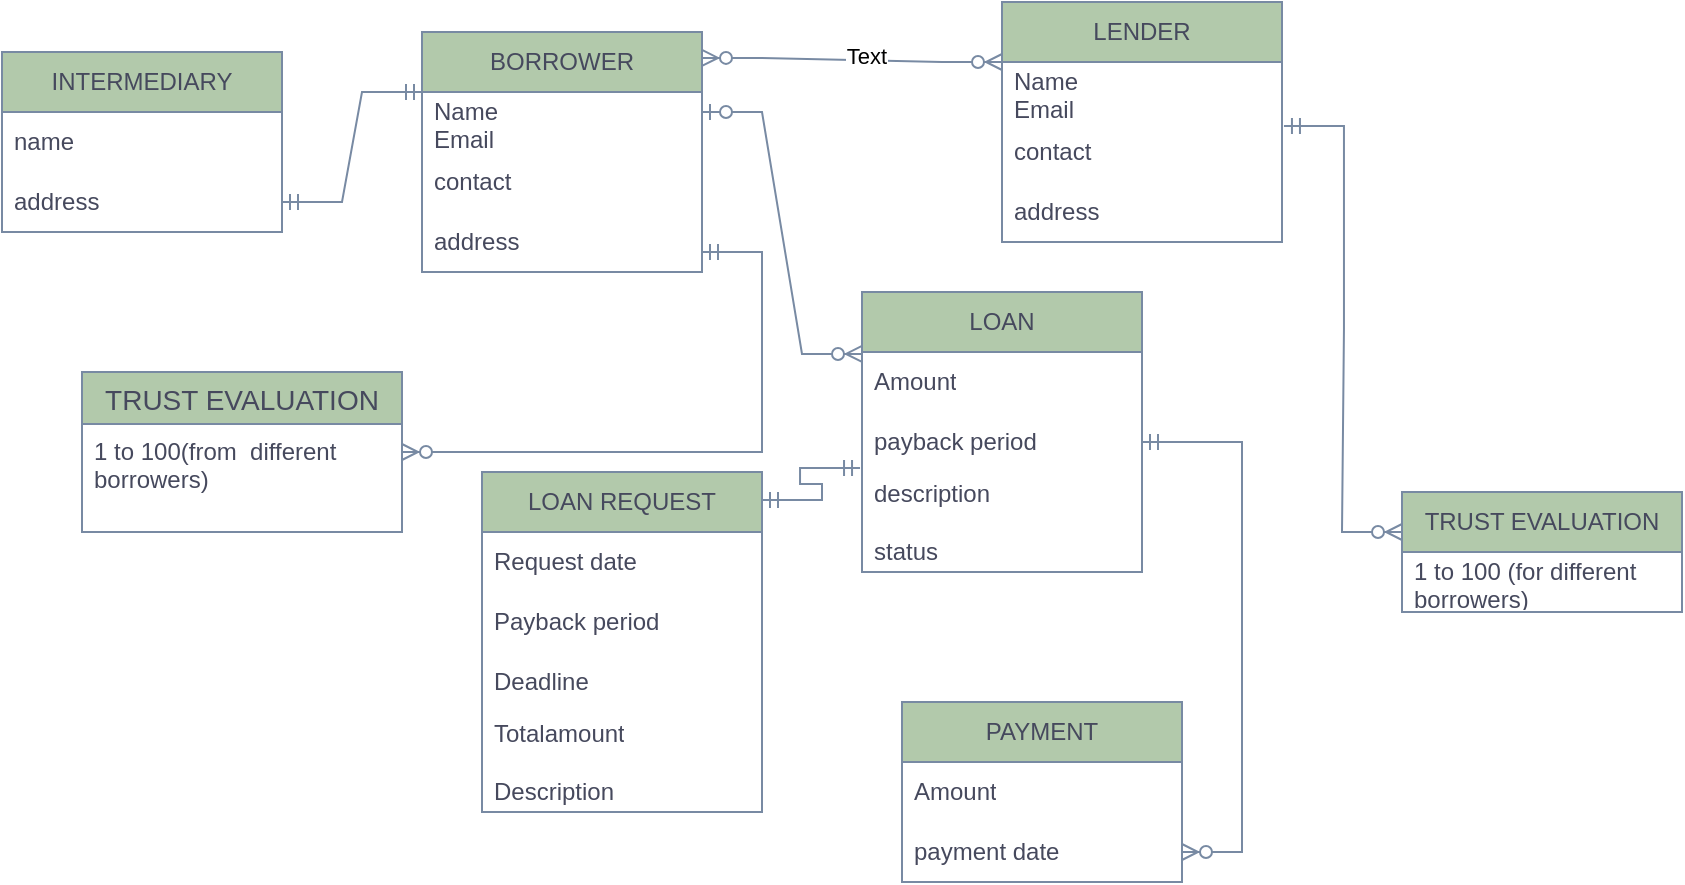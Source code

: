 <mxfile version="24.2.5" type="device">
  <diagram name="Page-1" id="6RLgo2dzrJijFMjTfPJx">
    <mxGraphModel dx="1714" dy="516" grid="1" gridSize="10" guides="1" tooltips="1" connect="1" arrows="1" fold="1" page="1" pageScale="1" pageWidth="850" pageHeight="1100" math="0" shadow="0">
      <root>
        <mxCell id="0" />
        <mxCell id="1" parent="0" />
        <mxCell id="Lgr2Lh1rhaSaIgezl0P1-1" value="BORROWER" style="swimlane;fontStyle=0;childLayout=stackLayout;horizontal=1;startSize=30;horizontalStack=0;resizeParent=1;resizeParentMax=0;resizeLast=0;collapsible=1;marginBottom=0;whiteSpace=wrap;html=1;labelBackgroundColor=none;fillColor=#B2C9AB;strokeColor=#788AA3;fontColor=#46495D;" parent="1" vertex="1">
          <mxGeometry x="120" y="30" width="140" height="120" as="geometry" />
        </mxCell>
        <mxCell id="Lgr2Lh1rhaSaIgezl0P1-2" value="Name&lt;div&gt;Email&lt;br&gt;&lt;/div&gt;" style="text;strokeColor=none;fillColor=none;align=left;verticalAlign=middle;spacingLeft=4;spacingRight=4;overflow=hidden;points=[[0,0.5],[1,0.5]];portConstraint=eastwest;rotatable=0;whiteSpace=wrap;html=1;labelBackgroundColor=none;fontColor=#46495D;" parent="Lgr2Lh1rhaSaIgezl0P1-1" vertex="1">
          <mxGeometry y="30" width="140" height="30" as="geometry" />
        </mxCell>
        <mxCell id="Lgr2Lh1rhaSaIgezl0P1-3" value="contact" style="text;strokeColor=none;fillColor=none;align=left;verticalAlign=middle;spacingLeft=4;spacingRight=4;overflow=hidden;points=[[0,0.5],[1,0.5]];portConstraint=eastwest;rotatable=0;whiteSpace=wrap;html=1;labelBackgroundColor=none;fontColor=#46495D;" parent="Lgr2Lh1rhaSaIgezl0P1-1" vertex="1">
          <mxGeometry y="60" width="140" height="30" as="geometry" />
        </mxCell>
        <mxCell id="Lgr2Lh1rhaSaIgezl0P1-4" value="address" style="text;strokeColor=none;fillColor=none;align=left;verticalAlign=middle;spacingLeft=4;spacingRight=4;overflow=hidden;points=[[0,0.5],[1,0.5]];portConstraint=eastwest;rotatable=0;whiteSpace=wrap;html=1;labelBackgroundColor=none;fontColor=#46495D;" parent="Lgr2Lh1rhaSaIgezl0P1-1" vertex="1">
          <mxGeometry y="90" width="140" height="30" as="geometry" />
        </mxCell>
        <mxCell id="Lgr2Lh1rhaSaIgezl0P1-5" value="LENDER" style="swimlane;fontStyle=0;childLayout=stackLayout;horizontal=1;startSize=30;horizontalStack=0;resizeParent=1;resizeParentMax=0;resizeLast=0;collapsible=1;marginBottom=0;whiteSpace=wrap;html=1;labelBackgroundColor=none;fillColor=#B2C9AB;strokeColor=#788AA3;fontColor=#46495D;" parent="1" vertex="1">
          <mxGeometry x="410" y="15" width="140" height="120" as="geometry" />
        </mxCell>
        <mxCell id="Lgr2Lh1rhaSaIgezl0P1-6" value="Name&lt;div&gt;Email&lt;/div&gt;" style="text;strokeColor=none;fillColor=none;align=left;verticalAlign=middle;spacingLeft=4;spacingRight=4;overflow=hidden;points=[[0,0.5],[1,0.5]];portConstraint=eastwest;rotatable=0;whiteSpace=wrap;html=1;labelBackgroundColor=none;fontColor=#46495D;" parent="Lgr2Lh1rhaSaIgezl0P1-5" vertex="1">
          <mxGeometry y="30" width="140" height="30" as="geometry" />
        </mxCell>
        <mxCell id="Lgr2Lh1rhaSaIgezl0P1-7" value="contact" style="text;strokeColor=none;fillColor=none;align=left;verticalAlign=middle;spacingLeft=4;spacingRight=4;overflow=hidden;points=[[0,0.5],[1,0.5]];portConstraint=eastwest;rotatable=0;whiteSpace=wrap;html=1;labelBackgroundColor=none;fontColor=#46495D;" parent="Lgr2Lh1rhaSaIgezl0P1-5" vertex="1">
          <mxGeometry y="60" width="140" height="30" as="geometry" />
        </mxCell>
        <mxCell id="Lgr2Lh1rhaSaIgezl0P1-8" value="address" style="text;strokeColor=none;fillColor=none;align=left;verticalAlign=middle;spacingLeft=4;spacingRight=4;overflow=hidden;points=[[0,0.5],[1,0.5]];portConstraint=eastwest;rotatable=0;whiteSpace=wrap;html=1;labelBackgroundColor=none;fontColor=#46495D;" parent="Lgr2Lh1rhaSaIgezl0P1-5" vertex="1">
          <mxGeometry y="90" width="140" height="30" as="geometry" />
        </mxCell>
        <mxCell id="Lgr2Lh1rhaSaIgezl0P1-9" value="INTERMEDIARY" style="swimlane;fontStyle=0;childLayout=stackLayout;horizontal=1;startSize=30;horizontalStack=0;resizeParent=1;resizeParentMax=0;resizeLast=0;collapsible=1;marginBottom=0;whiteSpace=wrap;html=1;labelBackgroundColor=none;fillColor=#B2C9AB;strokeColor=#788AA3;fontColor=#46495D;" parent="1" vertex="1">
          <mxGeometry x="-90" y="40" width="140" height="90" as="geometry" />
        </mxCell>
        <mxCell id="Lgr2Lh1rhaSaIgezl0P1-10" value="name" style="text;strokeColor=none;fillColor=none;align=left;verticalAlign=middle;spacingLeft=4;spacingRight=4;overflow=hidden;points=[[0,0.5],[1,0.5]];portConstraint=eastwest;rotatable=0;whiteSpace=wrap;html=1;labelBackgroundColor=none;fontColor=#46495D;" parent="Lgr2Lh1rhaSaIgezl0P1-9" vertex="1">
          <mxGeometry y="30" width="140" height="30" as="geometry" />
        </mxCell>
        <mxCell id="Lgr2Lh1rhaSaIgezl0P1-12" value="address" style="text;strokeColor=none;fillColor=none;align=left;verticalAlign=middle;spacingLeft=4;spacingRight=4;overflow=hidden;points=[[0,0.5],[1,0.5]];portConstraint=eastwest;rotatable=0;whiteSpace=wrap;html=1;labelBackgroundColor=none;fontColor=#46495D;" parent="Lgr2Lh1rhaSaIgezl0P1-9" vertex="1">
          <mxGeometry y="60" width="140" height="30" as="geometry" />
        </mxCell>
        <mxCell id="Lgr2Lh1rhaSaIgezl0P1-13" value="LOAN REQUEST" style="swimlane;fontStyle=0;childLayout=stackLayout;horizontal=1;startSize=30;horizontalStack=0;resizeParent=1;resizeParentMax=0;resizeLast=0;collapsible=1;marginBottom=0;whiteSpace=wrap;html=1;labelBackgroundColor=none;fillColor=#B2C9AB;strokeColor=#788AA3;fontColor=#46495D;" parent="1" vertex="1">
          <mxGeometry x="150" y="250" width="140" height="170" as="geometry" />
        </mxCell>
        <mxCell id="Lgr2Lh1rhaSaIgezl0P1-14" value="Request date" style="text;strokeColor=none;fillColor=none;align=left;verticalAlign=middle;spacingLeft=4;spacingRight=4;overflow=hidden;points=[[0,0.5],[1,0.5]];portConstraint=eastwest;rotatable=0;whiteSpace=wrap;html=1;labelBackgroundColor=none;fontColor=#46495D;" parent="Lgr2Lh1rhaSaIgezl0P1-13" vertex="1">
          <mxGeometry y="30" width="140" height="30" as="geometry" />
        </mxCell>
        <mxCell id="Lgr2Lh1rhaSaIgezl0P1-37" value="Payback period" style="text;strokeColor=none;fillColor=none;align=left;verticalAlign=middle;spacingLeft=4;spacingRight=4;overflow=hidden;points=[[0,0.5],[1,0.5]];portConstraint=eastwest;rotatable=0;whiteSpace=wrap;html=1;labelBackgroundColor=none;fontColor=#46495D;" parent="Lgr2Lh1rhaSaIgezl0P1-13" vertex="1">
          <mxGeometry y="60" width="140" height="30" as="geometry" />
        </mxCell>
        <mxCell id="Lgr2Lh1rhaSaIgezl0P1-15" value="Deadline" style="text;strokeColor=none;fillColor=none;align=left;verticalAlign=middle;spacingLeft=4;spacingRight=4;overflow=hidden;points=[[0,0.5],[1,0.5]];portConstraint=eastwest;rotatable=0;whiteSpace=wrap;html=1;labelBackgroundColor=none;fontColor=#46495D;" parent="Lgr2Lh1rhaSaIgezl0P1-13" vertex="1">
          <mxGeometry y="90" width="140" height="30" as="geometry" />
        </mxCell>
        <mxCell id="Lgr2Lh1rhaSaIgezl0P1-16" value="Totalamount&lt;br&gt;&lt;br&gt;Description" style="text;strokeColor=none;fillColor=none;align=left;verticalAlign=middle;spacingLeft=4;spacingRight=4;overflow=hidden;points=[[0,0.5],[1,0.5]];portConstraint=eastwest;rotatable=0;whiteSpace=wrap;html=1;labelBackgroundColor=none;fontColor=#46495D;" parent="Lgr2Lh1rhaSaIgezl0P1-13" vertex="1">
          <mxGeometry y="120" width="140" height="50" as="geometry" />
        </mxCell>
        <mxCell id="Lgr2Lh1rhaSaIgezl0P1-18" value="LOAN" style="swimlane;fontStyle=0;childLayout=stackLayout;horizontal=1;startSize=30;horizontalStack=0;resizeParent=1;resizeParentMax=0;resizeLast=0;collapsible=1;marginBottom=0;whiteSpace=wrap;html=1;labelBackgroundColor=none;fillColor=#B2C9AB;strokeColor=#788AA3;fontColor=#46495D;" parent="1" vertex="1">
          <mxGeometry x="340" y="160" width="140" height="140" as="geometry" />
        </mxCell>
        <mxCell id="Lgr2Lh1rhaSaIgezl0P1-19" value="Amount" style="text;strokeColor=none;fillColor=none;align=left;verticalAlign=middle;spacingLeft=4;spacingRight=4;overflow=hidden;points=[[0,0.5],[1,0.5]];portConstraint=eastwest;rotatable=0;whiteSpace=wrap;html=1;labelBackgroundColor=none;fontColor=#46495D;" parent="Lgr2Lh1rhaSaIgezl0P1-18" vertex="1">
          <mxGeometry y="30" width="140" height="30" as="geometry" />
        </mxCell>
        <mxCell id="Lgr2Lh1rhaSaIgezl0P1-20" value="payback period" style="text;strokeColor=none;fillColor=none;align=left;verticalAlign=middle;spacingLeft=4;spacingRight=4;overflow=hidden;points=[[0,0.5],[1,0.5]];portConstraint=eastwest;rotatable=0;whiteSpace=wrap;html=1;labelBackgroundColor=none;fontColor=#46495D;" parent="Lgr2Lh1rhaSaIgezl0P1-18" vertex="1">
          <mxGeometry y="60" width="140" height="30" as="geometry" />
        </mxCell>
        <mxCell id="Lgr2Lh1rhaSaIgezl0P1-21" value="description&lt;br&gt;&lt;br&gt;status" style="text;strokeColor=none;fillColor=none;align=left;verticalAlign=middle;spacingLeft=4;spacingRight=4;overflow=hidden;points=[[0,0.5],[1,0.5]];portConstraint=eastwest;rotatable=0;whiteSpace=wrap;html=1;labelBackgroundColor=none;fontColor=#46495D;" parent="Lgr2Lh1rhaSaIgezl0P1-18" vertex="1">
          <mxGeometry y="90" width="140" height="50" as="geometry" />
        </mxCell>
        <mxCell id="Lgr2Lh1rhaSaIgezl0P1-22" value="PAYMENT" style="swimlane;fontStyle=0;childLayout=stackLayout;horizontal=1;startSize=30;horizontalStack=0;resizeParent=1;resizeParentMax=0;resizeLast=0;collapsible=1;marginBottom=0;whiteSpace=wrap;html=1;labelBackgroundColor=none;fillColor=#B2C9AB;strokeColor=#788AA3;fontColor=#46495D;" parent="1" vertex="1">
          <mxGeometry x="360" y="365" width="140" height="90" as="geometry" />
        </mxCell>
        <mxCell id="Lgr2Lh1rhaSaIgezl0P1-23" value="Amount" style="text;strokeColor=none;fillColor=none;align=left;verticalAlign=middle;spacingLeft=4;spacingRight=4;overflow=hidden;points=[[0,0.5],[1,0.5]];portConstraint=eastwest;rotatable=0;whiteSpace=wrap;html=1;labelBackgroundColor=none;fontColor=#46495D;" parent="Lgr2Lh1rhaSaIgezl0P1-22" vertex="1">
          <mxGeometry y="30" width="140" height="30" as="geometry" />
        </mxCell>
        <mxCell id="Lgr2Lh1rhaSaIgezl0P1-24" value="payment date" style="text;strokeColor=none;fillColor=none;align=left;verticalAlign=middle;spacingLeft=4;spacingRight=4;overflow=hidden;points=[[0,0.5],[1,0.5]];portConstraint=eastwest;rotatable=0;whiteSpace=wrap;html=1;labelBackgroundColor=none;fontColor=#46495D;" parent="Lgr2Lh1rhaSaIgezl0P1-22" vertex="1">
          <mxGeometry y="60" width="140" height="30" as="geometry" />
        </mxCell>
        <mxCell id="Lgr2Lh1rhaSaIgezl0P1-30" value="TRUST EVALUATION" style="swimlane;fontStyle=0;childLayout=stackLayout;horizontal=1;startSize=30;horizontalStack=0;resizeParent=1;resizeParentMax=0;resizeLast=0;collapsible=1;marginBottom=0;whiteSpace=wrap;html=1;labelBackgroundColor=none;fillColor=#B2C9AB;strokeColor=#788AA3;fontColor=#46495D;" parent="1" vertex="1">
          <mxGeometry x="610" y="260" width="140" height="60" as="geometry" />
        </mxCell>
        <mxCell id="Lgr2Lh1rhaSaIgezl0P1-33" value="1 to 100 (for different borrowers)" style="text;strokeColor=none;fillColor=none;align=left;verticalAlign=middle;spacingLeft=4;spacingRight=4;overflow=hidden;points=[[0,0.5],[1,0.5]];portConstraint=eastwest;rotatable=0;whiteSpace=wrap;html=1;labelBackgroundColor=none;fontColor=#46495D;" parent="Lgr2Lh1rhaSaIgezl0P1-30" vertex="1">
          <mxGeometry y="30" width="140" height="30" as="geometry" />
        </mxCell>
        <mxCell id="Lgr2Lh1rhaSaIgezl0P1-40" value="" style="edgeStyle=entityRelationEdgeStyle;fontSize=12;html=1;endArrow=ERzeroToMany;startArrow=ERzeroToOne;rounded=0;strokeColor=#788AA3;fontColor=#46495D;fillColor=#B2C9AB;entryX=0;entryY=0.033;entryDx=0;entryDy=0;entryPerimeter=0;" parent="1" target="Lgr2Lh1rhaSaIgezl0P1-19" edge="1">
          <mxGeometry width="100" height="100" relative="1" as="geometry">
            <mxPoint x="260" y="70" as="sourcePoint" />
            <mxPoint x="420" y="180" as="targetPoint" />
          </mxGeometry>
        </mxCell>
        <mxCell id="Lgr2Lh1rhaSaIgezl0P1-41" value="" style="edgeStyle=entityRelationEdgeStyle;fontSize=12;html=1;endArrow=ERmandOne;startArrow=ERmandOne;rounded=0;strokeColor=#788AA3;fontColor=#46495D;fillColor=#B2C9AB;entryX=-0.007;entryY=-0.04;entryDx=0;entryDy=0;entryPerimeter=0;" parent="1" target="Lgr2Lh1rhaSaIgezl0P1-21" edge="1">
          <mxGeometry width="100" height="100" relative="1" as="geometry">
            <mxPoint x="290" y="264" as="sourcePoint" />
            <mxPoint x="420" y="180" as="targetPoint" />
          </mxGeometry>
        </mxCell>
        <mxCell id="Lgr2Lh1rhaSaIgezl0P1-42" value="" style="edgeStyle=entityRelationEdgeStyle;fontSize=12;html=1;endArrow=ERzeroToMany;startArrow=ERmandOne;rounded=0;strokeColor=#788AA3;fontColor=#46495D;fillColor=#B2C9AB;" parent="1" source="Lgr2Lh1rhaSaIgezl0P1-20" target="Lgr2Lh1rhaSaIgezl0P1-24" edge="1">
          <mxGeometry width="100" height="100" relative="1" as="geometry">
            <mxPoint x="320" y="280" as="sourcePoint" />
            <mxPoint x="420" y="180" as="targetPoint" />
          </mxGeometry>
        </mxCell>
        <mxCell id="Lgr2Lh1rhaSaIgezl0P1-44" value="" style="edgeStyle=entityRelationEdgeStyle;fontSize=12;html=1;endArrow=ERzeroToMany;startArrow=ERmandOne;rounded=0;strokeColor=#788AA3;fontColor=#46495D;fillColor=#B2C9AB;exitX=1.007;exitY=0.067;exitDx=0;exitDy=0;exitPerimeter=0;" parent="1" source="Lgr2Lh1rhaSaIgezl0P1-7" edge="1">
          <mxGeometry width="100" height="100" relative="1" as="geometry">
            <mxPoint x="540" y="270" as="sourcePoint" />
            <mxPoint x="610" y="280" as="targetPoint" />
          </mxGeometry>
        </mxCell>
        <mxCell id="Lgr2Lh1rhaSaIgezl0P1-46" value="TRUST EVALUATION" style="swimlane;fontStyle=0;childLayout=stackLayout;horizontal=1;startSize=26;horizontalStack=0;resizeParent=1;resizeParentMax=0;resizeLast=0;collapsible=1;marginBottom=0;align=center;fontSize=14;strokeColor=#788AA3;fontColor=#46495D;fillColor=#B2C9AB;" parent="1" vertex="1">
          <mxGeometry x="-50" y="200" width="160" height="80" as="geometry" />
        </mxCell>
        <mxCell id="Lgr2Lh1rhaSaIgezl0P1-47" value="1 to 100(from  different &#xa;borrowers)&#xa;&#xa;&#xa;" style="text;strokeColor=none;fillColor=none;spacingLeft=4;spacingRight=4;overflow=hidden;rotatable=0;points=[[0,0.5],[1,0.5]];portConstraint=eastwest;fontSize=12;fontColor=#46495D;" parent="Lgr2Lh1rhaSaIgezl0P1-46" vertex="1">
          <mxGeometry y="26" width="160" height="54" as="geometry" />
        </mxCell>
        <mxCell id="Lgr2Lh1rhaSaIgezl0P1-50" value="" style="edgeStyle=entityRelationEdgeStyle;fontSize=12;html=1;endArrow=ERzeroToMany;startArrow=ERmandOne;rounded=0;strokeColor=#788AA3;fontColor=#46495D;fillColor=#B2C9AB;" parent="1" target="Lgr2Lh1rhaSaIgezl0P1-46" edge="1">
          <mxGeometry width="100" height="100" relative="1" as="geometry">
            <mxPoint x="260" y="140" as="sourcePoint" />
            <mxPoint x="110" y="253" as="targetPoint" />
          </mxGeometry>
        </mxCell>
        <mxCell id="Lgr2Lh1rhaSaIgezl0P1-51" value="" style="edgeStyle=entityRelationEdgeStyle;fontSize=12;html=1;endArrow=ERmandOne;startArrow=ERmandOne;rounded=0;strokeColor=#788AA3;fontColor=#46495D;fillColor=#B2C9AB;exitX=1;exitY=0.5;exitDx=0;exitDy=0;" parent="1" source="Lgr2Lh1rhaSaIgezl0P1-12" edge="1">
          <mxGeometry width="100" height="100" relative="1" as="geometry">
            <mxPoint x="40" y="160" as="sourcePoint" />
            <mxPoint x="120" y="60" as="targetPoint" />
          </mxGeometry>
        </mxCell>
        <mxCell id="Lgr2Lh1rhaSaIgezl0P1-52" value="" style="edgeStyle=entityRelationEdgeStyle;fontSize=12;html=1;endArrow=ERzeroToMany;endFill=1;startArrow=ERzeroToMany;rounded=0;strokeColor=#788AA3;fontColor=#46495D;fillColor=#B2C9AB;exitX=1;exitY=0.108;exitDx=0;exitDy=0;exitPerimeter=0;entryX=0;entryY=0.25;entryDx=0;entryDy=0;" parent="1" source="Lgr2Lh1rhaSaIgezl0P1-1" target="Lgr2Lh1rhaSaIgezl0P1-5" edge="1">
          <mxGeometry width="100" height="100" relative="1" as="geometry">
            <mxPoint x="290" y="140" as="sourcePoint" />
            <mxPoint x="390" y="40" as="targetPoint" />
          </mxGeometry>
        </mxCell>
        <mxCell id="-JY-fnRC30HDi_zGhT2M-1" value="Text" style="edgeLabel;html=1;align=center;verticalAlign=middle;resizable=0;points=[];" parent="Lgr2Lh1rhaSaIgezl0P1-52" vertex="1" connectable="0">
          <mxGeometry x="0.093" y="2" relative="1" as="geometry">
            <mxPoint as="offset" />
          </mxGeometry>
        </mxCell>
      </root>
    </mxGraphModel>
  </diagram>
</mxfile>
